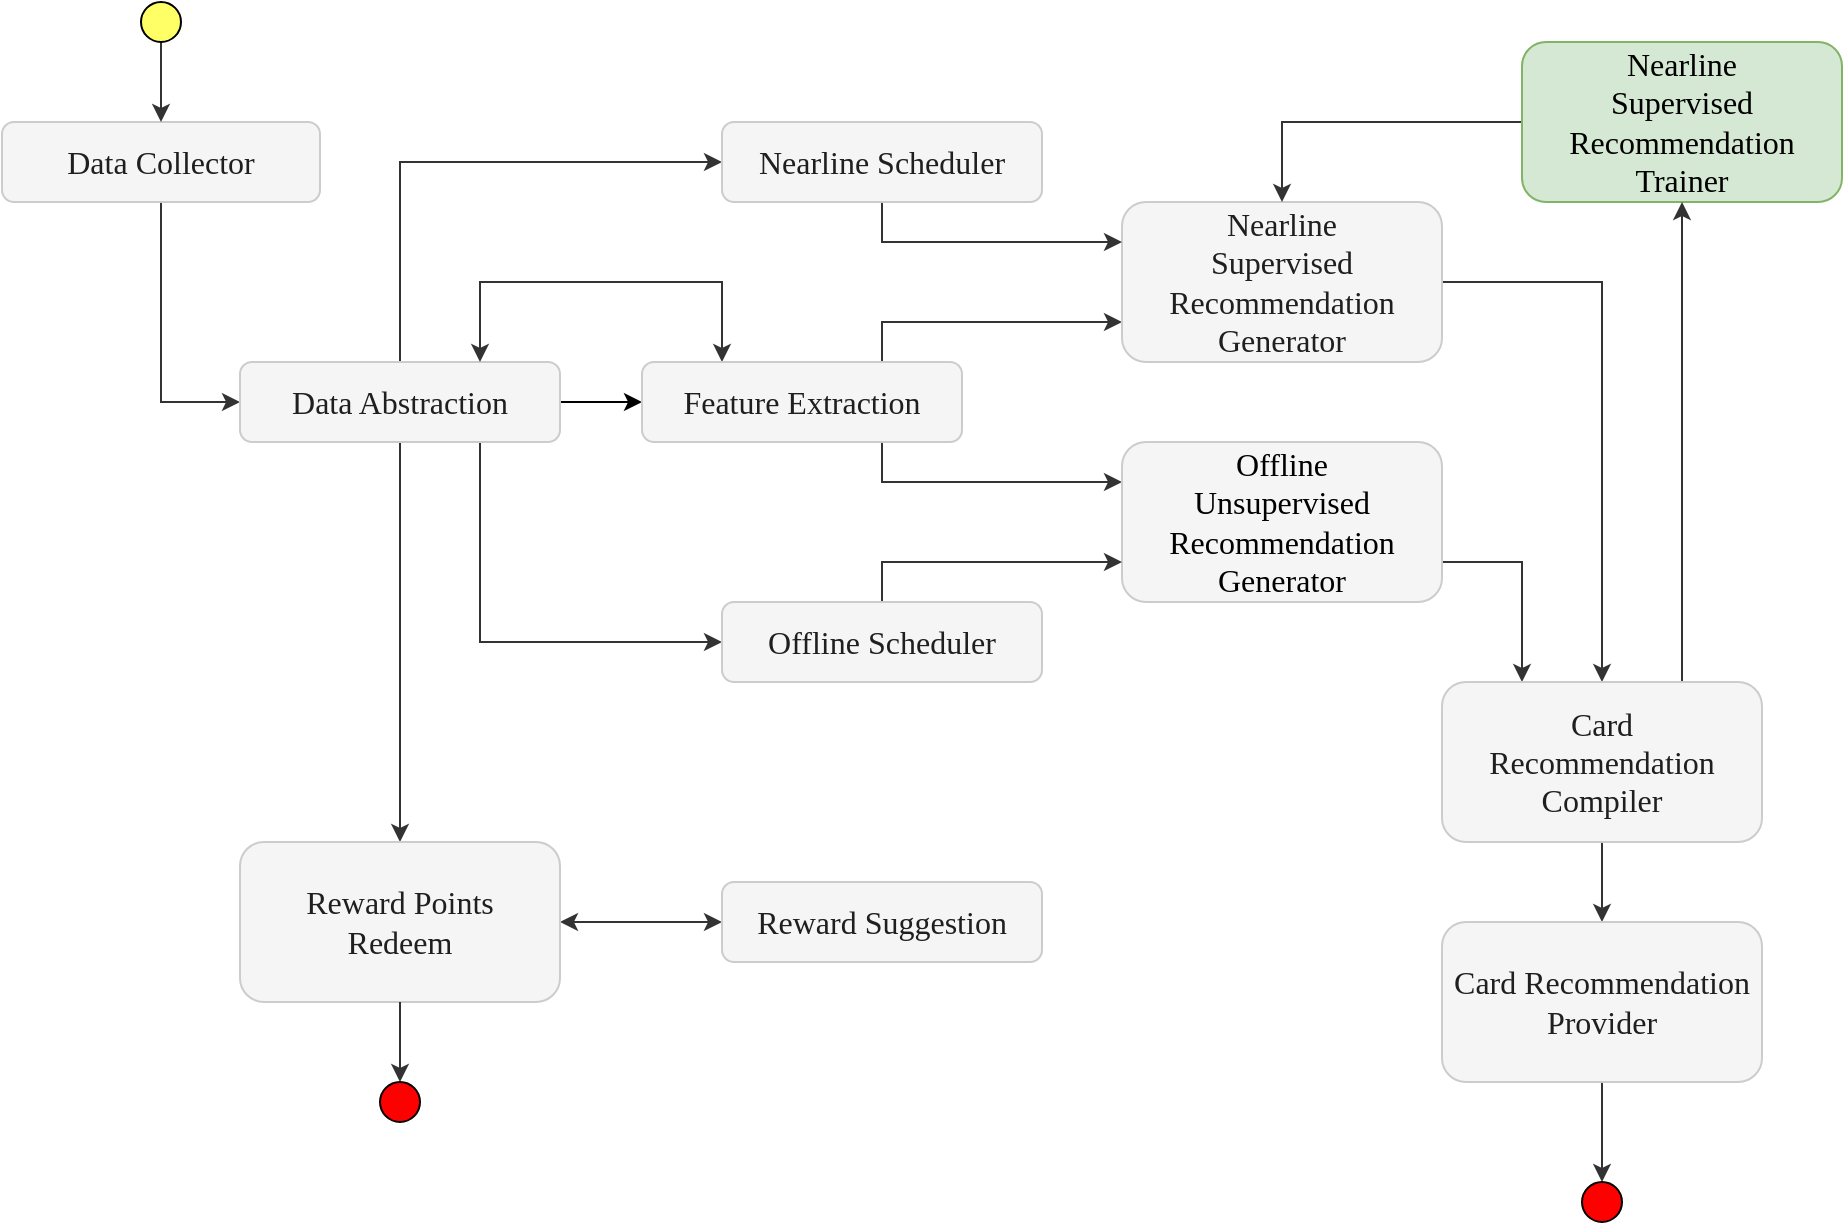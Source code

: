 <mxfile version="14.6.13" type="device"><diagram id="ERQi1WGiF_oUxclLsCNr" name="Page-1"><mxGraphModel dx="852" dy="504" grid="1" gridSize="10" guides="1" tooltips="1" connect="1" arrows="1" fold="1" page="1" pageScale="1" pageWidth="850" pageHeight="1100" math="0" shadow="0"><root><mxCell id="0"/><mxCell id="1" parent="0"/><mxCell id="6szYhszZ_7Znv-7gH7j8-1" style="edgeStyle=orthogonalEdgeStyle;rounded=0;orthogonalLoop=1;jettySize=auto;html=1;exitX=0.5;exitY=1;exitDx=0;exitDy=0;entryX=0;entryY=0.5;entryDx=0;entryDy=0;fontFamily=Ubuntu;fontSource=https%3A%2F%2Ffonts.googleapis.com%2Fcss%3Ffamily%3DUbuntu;fontSize=13;fontColor=#6E6E6E;strokeColor=#333333;" edge="1" parent="1" source="6szYhszZ_7Znv-7gH7j8-2" target="6szYhszZ_7Znv-7gH7j8-7"><mxGeometry relative="1" as="geometry"/></mxCell><mxCell id="6szYhszZ_7Znv-7gH7j8-2" value="&lt;font style=&quot;font-size: 16px&quot;&gt;Data Collector&lt;br&gt;&lt;/font&gt;" style="rounded=1;whiteSpace=wrap;html=1;strokeWidth=1;fontFamily=Ubuntu;fontSource=https%3A%2F%2Ffonts.googleapis.com%2Fcss%3Ffamily%3DUbuntu;fontSize=13;fillColor=#F5F5F5;fontColor=#1F1F1F;labelBorderColor=none;strokeColor=#CCCCCC;" vertex="1" parent="1"><mxGeometry x="80" y="280" width="159" height="40" as="geometry"/></mxCell><mxCell id="6szYhszZ_7Znv-7gH7j8-3" style="edgeStyle=orthogonalEdgeStyle;rounded=0;orthogonalLoop=1;jettySize=auto;html=1;entryX=0;entryY=0.5;entryDx=0;entryDy=0;fontFamily=Ubuntu;fontSource=https%3A%2F%2Ffonts.googleapis.com%2Fcss%3Ffamily%3DUbuntu;fontSize=13;fontColor=#6E6E6E;" edge="1" parent="1" source="6szYhszZ_7Znv-7gH7j8-7" target="6szYhszZ_7Znv-7gH7j8-11"><mxGeometry relative="1" as="geometry"/></mxCell><mxCell id="6szYhszZ_7Znv-7gH7j8-4" style="edgeStyle=orthogonalEdgeStyle;rounded=0;orthogonalLoop=1;jettySize=auto;html=1;exitX=0.5;exitY=0;exitDx=0;exitDy=0;entryX=0;entryY=0.5;entryDx=0;entryDy=0;fontFamily=Ubuntu;fontSource=https%3A%2F%2Ffonts.googleapis.com%2Fcss%3Ffamily%3DUbuntu;fontSize=13;fontColor=#6E6E6E;strokeColor=#333333;" edge="1" parent="1" source="6szYhszZ_7Znv-7gH7j8-7" target="6szYhszZ_7Znv-7gH7j8-24"><mxGeometry relative="1" as="geometry"/></mxCell><mxCell id="6szYhszZ_7Znv-7gH7j8-5" style="edgeStyle=orthogonalEdgeStyle;rounded=0;orthogonalLoop=1;jettySize=auto;html=1;exitX=0.75;exitY=1;exitDx=0;exitDy=0;entryX=0;entryY=0.5;entryDx=0;entryDy=0;fontFamily=Ubuntu;fontSource=https%3A%2F%2Ffonts.googleapis.com%2Fcss%3Ffamily%3DUbuntu;fontSize=13;fontColor=#6E6E6E;strokeColor=#333333;" edge="1" parent="1" source="6szYhszZ_7Znv-7gH7j8-7" target="6szYhszZ_7Znv-7gH7j8-26"><mxGeometry relative="1" as="geometry"/></mxCell><mxCell id="6szYhszZ_7Znv-7gH7j8-6" style="edgeStyle=orthogonalEdgeStyle;rounded=0;orthogonalLoop=1;jettySize=auto;html=1;exitX=0.5;exitY=1;exitDx=0;exitDy=0;fontFamily=Ubuntu;fontSource=https%3A%2F%2Ffonts.googleapis.com%2Fcss%3Ffamily%3DUbuntu;fontSize=13;fontColor=#6E6E6E;entryX=0.5;entryY=0;entryDx=0;entryDy=0;strokeColor=#333333;" edge="1" parent="1" source="6szYhszZ_7Znv-7gH7j8-7" target="6szYhszZ_7Znv-7gH7j8-28"><mxGeometry relative="1" as="geometry"><Array as="points"/><mxPoint x="239" y="641" as="targetPoint"/></mxGeometry></mxCell><mxCell id="6szYhszZ_7Znv-7gH7j8-7" value="&lt;font style=&quot;font-size: 16px&quot;&gt;Data Abstraction&lt;br&gt;&lt;/font&gt;" style="rounded=1;whiteSpace=wrap;html=1;strokeWidth=1;fontFamily=Ubuntu;fontSource=https%3A%2F%2Ffonts.googleapis.com%2Fcss%3Ffamily%3DUbuntu;fontSize=13;fillColor=#F5F5F5;fontColor=#1F1F1F;labelBorderColor=none;strokeColor=#CCCCCC;" vertex="1" parent="1"><mxGeometry x="199" y="400" width="160" height="40" as="geometry"/></mxCell><mxCell id="6szYhszZ_7Znv-7gH7j8-8" style="edgeStyle=orthogonalEdgeStyle;rounded=0;orthogonalLoop=1;jettySize=auto;html=1;exitX=0.75;exitY=0;exitDx=0;exitDy=0;entryX=0;entryY=0.75;entryDx=0;entryDy=0;fontFamily=Ubuntu;fontSource=https%3A%2F%2Ffonts.googleapis.com%2Fcss%3Ffamily%3DUbuntu;fontSize=13;fontColor=#6E6E6E;strokeColor=#333333;" edge="1" parent="1" source="6szYhszZ_7Znv-7gH7j8-11" target="6szYhszZ_7Znv-7gH7j8-15"><mxGeometry relative="1" as="geometry"/></mxCell><mxCell id="6szYhszZ_7Znv-7gH7j8-9" style="edgeStyle=orthogonalEdgeStyle;rounded=0;orthogonalLoop=1;jettySize=auto;html=1;exitX=0.75;exitY=1;exitDx=0;exitDy=0;entryX=0;entryY=0.25;entryDx=0;entryDy=0;fontFamily=Ubuntu;fontSource=https%3A%2F%2Ffonts.googleapis.com%2Fcss%3Ffamily%3DUbuntu;fontSize=13;fontColor=#6E6E6E;strokeColor=#333333;" edge="1" parent="1" source="6szYhszZ_7Znv-7gH7j8-11" target="6szYhszZ_7Znv-7gH7j8-13"><mxGeometry relative="1" as="geometry"/></mxCell><mxCell id="6szYhszZ_7Znv-7gH7j8-10" style="edgeStyle=orthogonalEdgeStyle;rounded=0;orthogonalLoop=1;jettySize=auto;html=1;exitX=0.25;exitY=0;exitDx=0;exitDy=0;entryX=0.75;entryY=0;entryDx=0;entryDy=0;startArrow=classic;startFill=1;fontFamily=Ubuntu;fontSource=https%3A%2F%2Ffonts.googleapis.com%2Fcss%3Ffamily%3DUbuntu;fontSize=13;fontColor=#6E6E6E;strokeColor=#333333;" edge="1" parent="1" source="6szYhszZ_7Znv-7gH7j8-11" target="6szYhszZ_7Znv-7gH7j8-7"><mxGeometry relative="1" as="geometry"><Array as="points"><mxPoint x="440" y="360"/><mxPoint x="319" y="360"/></Array></mxGeometry></mxCell><mxCell id="6szYhszZ_7Znv-7gH7j8-11" value="&lt;font style=&quot;font-size: 16px&quot;&gt;Feature Extraction&lt;br&gt;&lt;/font&gt;" style="rounded=1;whiteSpace=wrap;html=1;strokeWidth=1;fontFamily=Ubuntu;fontSource=https%3A%2F%2Ffonts.googleapis.com%2Fcss%3Ffamily%3DUbuntu;fontSize=13;fillColor=#F5F5F5;fontColor=#1F1F1F;labelBorderColor=none;strokeColor=#CCCCCC;" vertex="1" parent="1"><mxGeometry x="400" y="400" width="160" height="40" as="geometry"/></mxCell><mxCell id="6szYhszZ_7Znv-7gH7j8-12" style="edgeStyle=orthogonalEdgeStyle;rounded=0;orthogonalLoop=1;jettySize=auto;html=1;exitX=1;exitY=0.75;exitDx=0;exitDy=0;entryX=0.25;entryY=0;entryDx=0;entryDy=0;fontFamily=Ubuntu;fontSource=https%3A%2F%2Ffonts.googleapis.com%2Fcss%3Ffamily%3DUbuntu;fontSize=13;fontColor=#6E6E6E;strokeColor=#333333;" edge="1" parent="1" source="6szYhszZ_7Znv-7gH7j8-13" target="6szYhszZ_7Znv-7gH7j8-20"><mxGeometry relative="1" as="geometry"/></mxCell><mxCell id="6szYhszZ_7Znv-7gH7j8-13" value="&lt;font style=&quot;font-size: 16px&quot;&gt;Offline &lt;br&gt;Unsupervised&lt;br&gt;Recommendation&lt;br&gt;Generator&lt;br&gt;&lt;/font&gt;" style="rounded=1;whiteSpace=wrap;html=1;strokeWidth=1;fontFamily=Ubuntu;fontSource=https%3A%2F%2Ffonts.googleapis.com%2Fcss%3Ffamily%3DUbuntu;fontSize=13;fillColor=#F5F5F5;labelBorderColor=none;strokeColor=#CCCCCC;" vertex="1" parent="1"><mxGeometry x="640" y="440" width="160" height="80" as="geometry"/></mxCell><mxCell id="6szYhszZ_7Znv-7gH7j8-14" style="edgeStyle=orthogonalEdgeStyle;rounded=0;orthogonalLoop=1;jettySize=auto;html=1;fontFamily=Ubuntu;fontSource=https%3A%2F%2Ffonts.googleapis.com%2Fcss%3Ffamily%3DUbuntu;fontSize=13;fontColor=#6E6E6E;strokeColor=#333333;" edge="1" parent="1" source="6szYhszZ_7Znv-7gH7j8-15" target="6szYhszZ_7Znv-7gH7j8-20"><mxGeometry relative="1" as="geometry"><Array as="points"><mxPoint x="880" y="360"/></Array></mxGeometry></mxCell><mxCell id="6szYhszZ_7Znv-7gH7j8-15" value="&lt;font style=&quot;font-size: 16px&quot;&gt;Nearline &lt;br&gt;Supervised&lt;br&gt;Recommendation&lt;br&gt;Generator&lt;br&gt;&lt;/font&gt;" style="rounded=1;whiteSpace=wrap;html=1;strokeWidth=1;fontFamily=Ubuntu;fontSource=https%3A%2F%2Ffonts.googleapis.com%2Fcss%3Ffamily%3DUbuntu;fontSize=13;fillColor=#F5F5F5;fontColor=#1F1F1F;labelBorderColor=none;strokeColor=#CCCCCC;" vertex="1" parent="1"><mxGeometry x="640" y="320" width="160" height="80" as="geometry"/></mxCell><mxCell id="6szYhszZ_7Znv-7gH7j8-16" style="edgeStyle=orthogonalEdgeStyle;rounded=0;orthogonalLoop=1;jettySize=auto;html=1;entryX=0.5;entryY=0;entryDx=0;entryDy=0;fontFamily=Ubuntu;fontSource=https%3A%2F%2Ffonts.googleapis.com%2Fcss%3Ffamily%3DUbuntu;fontSize=13;fontColor=#6E6E6E;strokeColor=#333333;" edge="1" parent="1" source="6szYhszZ_7Znv-7gH7j8-17" target="6szYhszZ_7Znv-7gH7j8-15"><mxGeometry relative="1" as="geometry"/></mxCell><mxCell id="6szYhszZ_7Znv-7gH7j8-17" value="&lt;font style=&quot;font-size: 16px&quot;&gt;Nearline &lt;br&gt;Supervised&lt;br&gt;Recommendation&lt;br&gt;Trainer&lt;br&gt;&lt;/font&gt;" style="rounded=1;whiteSpace=wrap;html=1;strokeWidth=1;fontFamily=Ubuntu;fontSource=https%3A%2F%2Ffonts.googleapis.com%2Fcss%3Ffamily%3DUbuntu;fontSize=13;fillColor=#d5e8d4;labelBorderColor=none;strokeColor=#82b366;" vertex="1" parent="1"><mxGeometry x="840" y="240" width="160" height="80" as="geometry"/></mxCell><mxCell id="6szYhszZ_7Znv-7gH7j8-18" style="edgeStyle=orthogonalEdgeStyle;rounded=0;orthogonalLoop=1;jettySize=auto;html=1;exitX=0.5;exitY=1;exitDx=0;exitDy=0;entryX=0.5;entryY=0;entryDx=0;entryDy=0;fontFamily=Ubuntu;fontSource=https%3A%2F%2Ffonts.googleapis.com%2Fcss%3Ffamily%3DUbuntu;fontSize=13;fontColor=#6E6E6E;strokeColor=#333333;" edge="1" parent="1" source="6szYhszZ_7Znv-7gH7j8-20" target="6szYhszZ_7Znv-7gH7j8-22"><mxGeometry relative="1" as="geometry"/></mxCell><mxCell id="6szYhszZ_7Znv-7gH7j8-19" style="edgeStyle=orthogonalEdgeStyle;rounded=0;orthogonalLoop=1;jettySize=auto;html=1;entryX=0.5;entryY=1;entryDx=0;entryDy=0;exitX=0.75;exitY=0;exitDx=0;exitDy=0;strokeColor=#333333;" edge="1" parent="1" source="6szYhszZ_7Znv-7gH7j8-20" target="6szYhszZ_7Znv-7gH7j8-17"><mxGeometry relative="1" as="geometry"/></mxCell><mxCell id="6szYhszZ_7Znv-7gH7j8-20" value="&lt;font style=&quot;font-size: 16px&quot;&gt;Card&lt;br&gt;Recommendation&lt;br&gt;Compiler&lt;br&gt;&lt;/font&gt;" style="rounded=1;whiteSpace=wrap;html=1;strokeWidth=1;fontFamily=Ubuntu;fontSource=https%3A%2F%2Ffonts.googleapis.com%2Fcss%3Ffamily%3DUbuntu;fontSize=13;fillColor=#F5F5F5;fontColor=#1F1F1F;labelBorderColor=none;strokeColor=#CCCCCC;" vertex="1" parent="1"><mxGeometry x="800" y="560" width="160" height="80" as="geometry"/></mxCell><mxCell id="6szYhszZ_7Znv-7gH7j8-21" style="edgeStyle=orthogonalEdgeStyle;rounded=0;orthogonalLoop=1;jettySize=auto;html=1;exitX=0.5;exitY=1;exitDx=0;exitDy=0;startArrow=none;startFill=0;fontFamily=Ubuntu;fontSource=https%3A%2F%2Ffonts.googleapis.com%2Fcss%3Ffamily%3DUbuntu;fontSize=13;fontColor=#6E6E6E;entryX=0.5;entryY=0;entryDx=0;entryDy=0;strokeColor=#333333;" edge="1" parent="1" source="6szYhszZ_7Znv-7gH7j8-22" target="6szYhszZ_7Znv-7gH7j8-30"><mxGeometry relative="1" as="geometry"><mxPoint x="600" y="720" as="targetPoint"/><Array as="points"/></mxGeometry></mxCell><mxCell id="6szYhszZ_7Znv-7gH7j8-22" value="&lt;font style=&quot;font-size: 16px&quot;&gt;Card Recommendation&lt;br&gt;Provider&lt;br&gt;&lt;/font&gt;" style="rounded=1;whiteSpace=wrap;html=1;strokeWidth=1;fontFamily=Ubuntu;fontSource=https%3A%2F%2Ffonts.googleapis.com%2Fcss%3Ffamily%3DUbuntu;fontSize=13;fillColor=#F5F5F5;fontColor=#1F1F1F;labelBorderColor=none;strokeColor=#CCCCCC;" vertex="1" parent="1"><mxGeometry x="800" y="680" width="160" height="80" as="geometry"/></mxCell><mxCell id="6szYhszZ_7Znv-7gH7j8-23" style="edgeStyle=orthogonalEdgeStyle;rounded=0;orthogonalLoop=1;jettySize=auto;html=1;exitX=0.5;exitY=1;exitDx=0;exitDy=0;entryX=0;entryY=0.25;entryDx=0;entryDy=0;fontFamily=Ubuntu;fontSource=https%3A%2F%2Ffonts.googleapis.com%2Fcss%3Ffamily%3DUbuntu;fontSize=13;fontColor=#6E6E6E;strokeColor=#333333;" edge="1" parent="1" source="6szYhszZ_7Znv-7gH7j8-24" target="6szYhszZ_7Znv-7gH7j8-15"><mxGeometry relative="1" as="geometry"/></mxCell><mxCell id="6szYhszZ_7Znv-7gH7j8-24" value="&lt;font style=&quot;font-size: 16px&quot;&gt;Nearline Scheduler&lt;br&gt;&lt;/font&gt;" style="rounded=1;whiteSpace=wrap;html=1;strokeWidth=1;fontFamily=Ubuntu;fontSource=https%3A%2F%2Ffonts.googleapis.com%2Fcss%3Ffamily%3DUbuntu;fontSize=13;fillColor=#F5F5F5;fontColor=#1F1F1F;labelBorderColor=none;strokeColor=#CCCCCC;" vertex="1" parent="1"><mxGeometry x="440" y="280" width="160" height="40" as="geometry"/></mxCell><mxCell id="6szYhszZ_7Znv-7gH7j8-25" style="edgeStyle=orthogonalEdgeStyle;rounded=0;orthogonalLoop=1;jettySize=auto;html=1;exitX=0.5;exitY=0;exitDx=0;exitDy=0;entryX=0;entryY=0.75;entryDx=0;entryDy=0;fontFamily=Ubuntu;fontSource=https%3A%2F%2Ffonts.googleapis.com%2Fcss%3Ffamily%3DUbuntu;fontSize=13;fontColor=#6E6E6E;strokeColor=#333333;" edge="1" parent="1" source="6szYhszZ_7Znv-7gH7j8-26" target="6szYhszZ_7Znv-7gH7j8-13"><mxGeometry relative="1" as="geometry"/></mxCell><mxCell id="6szYhszZ_7Znv-7gH7j8-26" value="&lt;font style=&quot;font-size: 16px&quot;&gt;Offline Scheduler&lt;br&gt;&lt;/font&gt;" style="rounded=1;whiteSpace=wrap;html=1;strokeWidth=1;fontFamily=Ubuntu;fontSource=https%3A%2F%2Ffonts.googleapis.com%2Fcss%3Ffamily%3DUbuntu;fontSize=13;fillColor=#F5F5F5;fontColor=#1F1F1F;labelBorderColor=none;strokeColor=#CCCCCC;" vertex="1" parent="1"><mxGeometry x="440" y="520" width="160" height="40" as="geometry"/></mxCell><mxCell id="6szYhszZ_7Znv-7gH7j8-27" style="edgeStyle=orthogonalEdgeStyle;rounded=0;orthogonalLoop=1;jettySize=auto;html=1;exitX=1;exitY=0.5;exitDx=0;exitDy=0;fontFamily=Ubuntu;fontSource=https%3A%2F%2Ffonts.googleapis.com%2Fcss%3Ffamily%3DUbuntu;fontSize=13;fontColor=#6E6E6E;startArrow=classic;startFill=1;strokeColor=#333333;" edge="1" parent="1" source="6szYhszZ_7Znv-7gH7j8-28" target="6szYhszZ_7Znv-7gH7j8-29"><mxGeometry relative="1" as="geometry"/></mxCell><mxCell id="6szYhszZ_7Znv-7gH7j8-28" value="&lt;font style=&quot;font-size: 16px&quot;&gt;Reward Points&lt;br&gt;Redeem&lt;br&gt;&lt;/font&gt;" style="rounded=1;whiteSpace=wrap;html=1;strokeWidth=1;fontFamily=Ubuntu;fontSource=https%3A%2F%2Ffonts.googleapis.com%2Fcss%3Ffamily%3DUbuntu;fontSize=13;fillColor=#F5F5F5;fontColor=#1F1F1F;labelBorderColor=none;strokeColor=#CCCCCC;" vertex="1" parent="1"><mxGeometry x="199" y="640" width="160" height="80" as="geometry"/></mxCell><mxCell id="6szYhszZ_7Znv-7gH7j8-29" value="&lt;font style=&quot;font-size: 16px&quot;&gt;Reward Suggestion&lt;br&gt;&lt;/font&gt;" style="rounded=1;whiteSpace=wrap;html=1;strokeWidth=1;fontFamily=Ubuntu;fontSource=https%3A%2F%2Ffonts.googleapis.com%2Fcss%3Ffamily%3DUbuntu;fontSize=13;fillColor=#F5F5F5;fontColor=#1F1F1F;labelBorderColor=none;strokeColor=#CCCCCC;" vertex="1" parent="1"><mxGeometry x="440" y="660" width="160" height="40" as="geometry"/></mxCell><mxCell id="6szYhszZ_7Znv-7gH7j8-30" value="" style="ellipse;whiteSpace=wrap;html=1;aspect=fixed;strokeWidth=1;fontFamily=Ubuntu;fontSource=https%3A%2F%2Ffonts.googleapis.com%2Fcss%3Ffamily%3DUbuntu;fontSize=13;fontColor=#6E6E6E;fillColor=#FF0000;" vertex="1" parent="1"><mxGeometry x="870" y="810" width="20" height="20" as="geometry"/></mxCell><mxCell id="6szYhszZ_7Znv-7gH7j8-31" style="edgeStyle=orthogonalEdgeStyle;rounded=0;orthogonalLoop=1;jettySize=auto;html=1;entryX=0.5;entryY=0;entryDx=0;entryDy=0;startArrow=none;startFill=0;fontFamily=Ubuntu;fontSource=https%3A%2F%2Ffonts.googleapis.com%2Fcss%3Ffamily%3DUbuntu;fontSize=13;fontColor=#6E6E6E;strokeColor=#333333;" edge="1" parent="1" source="6szYhszZ_7Znv-7gH7j8-32" target="6szYhszZ_7Znv-7gH7j8-2"><mxGeometry relative="1" as="geometry"/></mxCell><mxCell id="6szYhszZ_7Znv-7gH7j8-32" value="" style="ellipse;whiteSpace=wrap;html=1;aspect=fixed;strokeWidth=1;fontFamily=Ubuntu;fontSource=https%3A%2F%2Ffonts.googleapis.com%2Fcss%3Ffamily%3DUbuntu;fontSize=13;fontColor=#6E6E6E;fillColor=#FFFF66;" vertex="1" parent="1"><mxGeometry x="149.5" y="220" width="20" height="20" as="geometry"/></mxCell><mxCell id="6szYhszZ_7Znv-7gH7j8-33" style="edgeStyle=orthogonalEdgeStyle;rounded=0;orthogonalLoop=1;jettySize=auto;html=1;startArrow=none;startFill=0;fontFamily=Ubuntu;fontSource=https%3A%2F%2Ffonts.googleapis.com%2Fcss%3Ffamily%3DUbuntu;fontSize=13;fontColor=#6E6E6E;exitX=0.5;exitY=1;exitDx=0;exitDy=0;strokeColor=#333333;" edge="1" parent="1" source="6szYhszZ_7Znv-7gH7j8-28"><mxGeometry relative="1" as="geometry"><mxPoint x="279" y="760" as="targetPoint"/><mxPoint x="480" y="800" as="sourcePoint"/><Array as="points"/></mxGeometry></mxCell><mxCell id="6szYhszZ_7Znv-7gH7j8-34" value="" style="ellipse;whiteSpace=wrap;html=1;aspect=fixed;strokeWidth=1;fontFamily=Ubuntu;fontSource=https%3A%2F%2Ffonts.googleapis.com%2Fcss%3Ffamily%3DUbuntu;fontSize=13;fontColor=#6E6E6E;fillColor=#FF0000;" vertex="1" parent="1"><mxGeometry x="269" y="760" width="20" height="20" as="geometry"/></mxCell></root></mxGraphModel></diagram></mxfile>